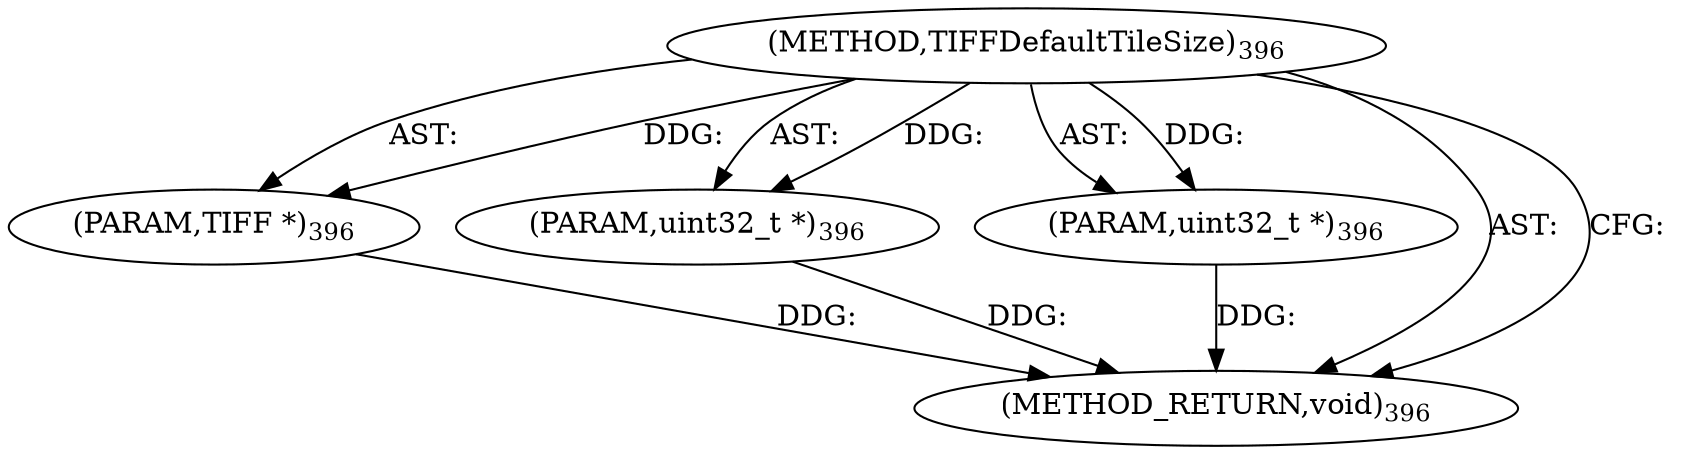 digraph "TIFFDefaultTileSize" {  
"8642" [label = <(METHOD,TIFFDefaultTileSize)<SUB>396</SUB>> ]
"8643" [label = <(PARAM,TIFF *)<SUB>396</SUB>> ]
"8644" [label = <(PARAM,uint32_t *)<SUB>396</SUB>> ]
"8645" [label = <(PARAM,uint32_t *)<SUB>396</SUB>> ]
"8646" [label = <(METHOD_RETURN,void)<SUB>396</SUB>> ]
  "8642" -> "8643"  [ label = "AST: "] 
  "8642" -> "8644"  [ label = "AST: "] 
  "8642" -> "8645"  [ label = "AST: "] 
  "8642" -> "8646"  [ label = "AST: "] 
  "8642" -> "8646"  [ label = "CFG: "] 
  "8643" -> "8646"  [ label = "DDG: "] 
  "8644" -> "8646"  [ label = "DDG: "] 
  "8645" -> "8646"  [ label = "DDG: "] 
  "8642" -> "8643"  [ label = "DDG: "] 
  "8642" -> "8644"  [ label = "DDG: "] 
  "8642" -> "8645"  [ label = "DDG: "] 
}

